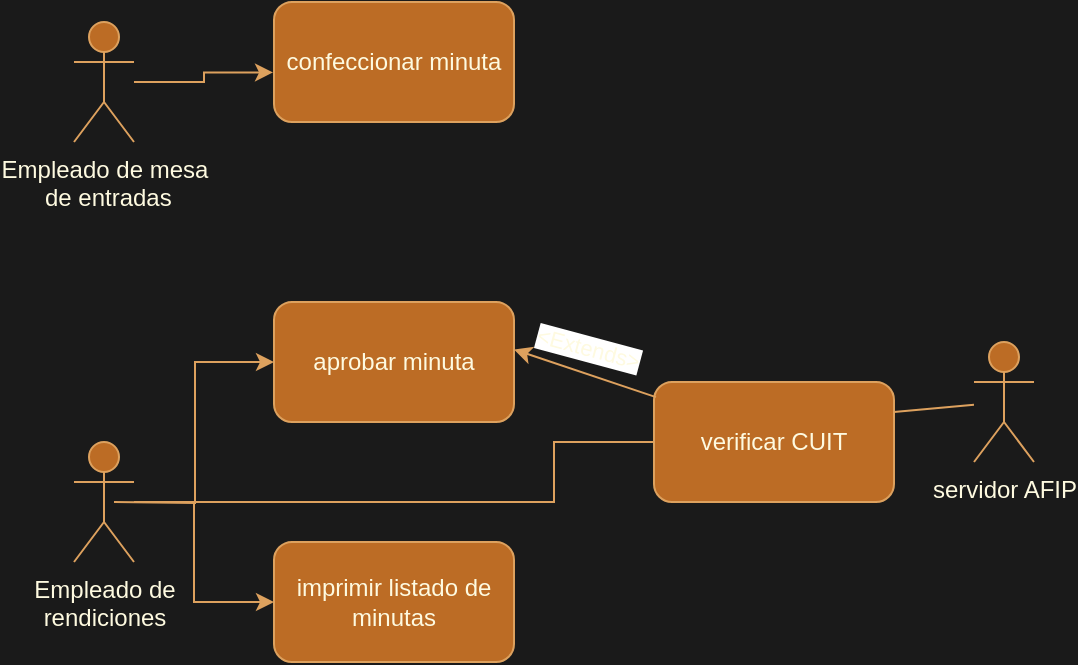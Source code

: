<mxfile version="22.0.4" type="device">
  <diagram name="Página-1" id="QTjBklRx3TVHTYZwXEr7">
    <mxGraphModel dx="569" dy="351" grid="1" gridSize="10" guides="1" tooltips="1" connect="1" arrows="1" fold="1" page="1" pageScale="1" pageWidth="827" pageHeight="1169" background="#1A1A1A" math="0" shadow="0">
      <root>
        <mxCell id="0" />
        <mxCell id="1" parent="0" />
        <mxCell id="9JBbTwRGRQHnodbVDRrB-1" value="Empleado de mesa&lt;br&gt;&amp;nbsp;de entradas" style="shape=umlActor;verticalLabelPosition=bottom;verticalAlign=top;html=1;outlineConnect=0;labelBackgroundColor=none;fillColor=#BC6C25;strokeColor=#DDA15E;fontColor=#FEFAE0;" vertex="1" parent="1">
          <mxGeometry x="100" y="80" width="30" height="60" as="geometry" />
        </mxCell>
        <mxCell id="9JBbTwRGRQHnodbVDRrB-40" style="edgeStyle=orthogonalEdgeStyle;rounded=0;orthogonalLoop=1;jettySize=auto;html=1;entryX=0;entryY=0.5;entryDx=0;entryDy=0;strokeColor=#DDA15E;fontColor=#FEFAE0;fillColor=#BC6C25;" edge="1" parent="1" target="9JBbTwRGRQHnodbVDRrB-34">
          <mxGeometry relative="1" as="geometry">
            <mxPoint x="120" y="320" as="sourcePoint" />
          </mxGeometry>
        </mxCell>
        <mxCell id="9JBbTwRGRQHnodbVDRrB-41" style="edgeStyle=orthogonalEdgeStyle;rounded=0;orthogonalLoop=1;jettySize=auto;html=1;entryX=0;entryY=0.5;entryDx=0;entryDy=0;strokeColor=#DDA15E;fontColor=#FEFAE0;fillColor=#BC6C25;" edge="1" parent="1" source="9JBbTwRGRQHnodbVDRrB-2" target="9JBbTwRGRQHnodbVDRrB-36">
          <mxGeometry relative="1" as="geometry">
            <Array as="points">
              <mxPoint x="160" y="320" />
              <mxPoint x="160" y="370" />
            </Array>
          </mxGeometry>
        </mxCell>
        <mxCell id="9JBbTwRGRQHnodbVDRrB-2" value="Empleado de &lt;br&gt;rendiciones" style="shape=umlActor;verticalLabelPosition=bottom;verticalAlign=top;html=1;outlineConnect=0;labelBackgroundColor=none;fillColor=#BC6C25;strokeColor=#DDA15E;fontColor=#FEFAE0;" vertex="1" parent="1">
          <mxGeometry x="100" y="290" width="30" height="60" as="geometry" />
        </mxCell>
        <mxCell id="9JBbTwRGRQHnodbVDRrB-3" value="servidor AFIP&lt;br&gt;" style="shape=umlActor;verticalLabelPosition=bottom;verticalAlign=top;html=1;outlineConnect=0;labelBackgroundColor=none;fillColor=#BC6C25;strokeColor=#DDA15E;fontColor=#FEFAE0;" vertex="1" parent="1">
          <mxGeometry x="550" y="240" width="30" height="60" as="geometry" />
        </mxCell>
        <mxCell id="9JBbTwRGRQHnodbVDRrB-30" value="" style="endArrow=none;html=1;rounded=0;exitX=1;exitY=0.25;exitDx=0;exitDy=0;labelBackgroundColor=none;strokeColor=#DDA15E;fontColor=default;" edge="1" parent="1" source="9JBbTwRGRQHnodbVDRrB-35" target="9JBbTwRGRQHnodbVDRrB-3">
          <mxGeometry width="50" height="50" relative="1" as="geometry">
            <mxPoint x="480" y="180" as="sourcePoint" />
            <mxPoint x="540" y="270" as="targetPoint" />
          </mxGeometry>
        </mxCell>
        <mxCell id="9JBbTwRGRQHnodbVDRrB-33" value="confeccionar minuta" style="rounded=1;whiteSpace=wrap;html=1;strokeColor=#DDA15E;fontColor=#FEFAE0;fillColor=#BC6C25;" vertex="1" parent="1">
          <mxGeometry x="200" y="70" width="120" height="60" as="geometry" />
        </mxCell>
        <mxCell id="9JBbTwRGRQHnodbVDRrB-34" value="aprobar minuta" style="rounded=1;whiteSpace=wrap;html=1;strokeColor=#DDA15E;fontColor=#FEFAE0;fillColor=#BC6C25;" vertex="1" parent="1">
          <mxGeometry x="200" y="220" width="120" height="60" as="geometry" />
        </mxCell>
        <mxCell id="9JBbTwRGRQHnodbVDRrB-35" value="verificar CUIT" style="rounded=1;whiteSpace=wrap;html=1;strokeColor=#DDA15E;fontColor=#FEFAE0;fillColor=#BC6C25;" vertex="1" parent="1">
          <mxGeometry x="390" y="260" width="120" height="60" as="geometry" />
        </mxCell>
        <mxCell id="9JBbTwRGRQHnodbVDRrB-36" value="imprimir listado de minutas" style="rounded=1;whiteSpace=wrap;html=1;strokeColor=#DDA15E;fontColor=#FEFAE0;fillColor=#BC6C25;" vertex="1" parent="1">
          <mxGeometry x="200" y="340" width="120" height="60" as="geometry" />
        </mxCell>
        <mxCell id="9JBbTwRGRQHnodbVDRrB-37" style="edgeStyle=orthogonalEdgeStyle;rounded=0;orthogonalLoop=1;jettySize=auto;html=1;entryX=-0.004;entryY=0.587;entryDx=0;entryDy=0;entryPerimeter=0;strokeColor=#DDA15E;fontColor=#FEFAE0;fillColor=#BC6C25;" edge="1" parent="1" source="9JBbTwRGRQHnodbVDRrB-1" target="9JBbTwRGRQHnodbVDRrB-33">
          <mxGeometry relative="1" as="geometry" />
        </mxCell>
        <mxCell id="9JBbTwRGRQHnodbVDRrB-43" value="" style="endArrow=none;html=1;rounded=0;strokeColor=#DDA15E;fontColor=#FEFAE0;fillColor=#BC6C25;entryX=0.004;entryY=0.5;entryDx=0;entryDy=0;entryPerimeter=0;" edge="1" parent="1" target="9JBbTwRGRQHnodbVDRrB-35">
          <mxGeometry width="50" height="50" relative="1" as="geometry">
            <mxPoint x="160" y="320" as="sourcePoint" />
            <mxPoint x="390" y="210" as="targetPoint" />
            <Array as="points">
              <mxPoint x="340" y="320" />
              <mxPoint x="340" y="290" />
            </Array>
          </mxGeometry>
        </mxCell>
        <mxCell id="9JBbTwRGRQHnodbVDRrB-44" value="" style="endArrow=classic;html=1;rounded=0;strokeColor=#DDA15E;fontColor=#FEFAE0;fillColor=#BC6C25;entryX=1;entryY=0.396;entryDx=0;entryDy=0;entryPerimeter=0;exitX=0.008;exitY=0.126;exitDx=0;exitDy=0;exitPerimeter=0;" edge="1" parent="1" source="9JBbTwRGRQHnodbVDRrB-35" target="9JBbTwRGRQHnodbVDRrB-34">
          <mxGeometry width="50" height="50" relative="1" as="geometry">
            <mxPoint x="340" y="260" as="sourcePoint" />
            <mxPoint x="390" y="210" as="targetPoint" />
          </mxGeometry>
        </mxCell>
        <mxCell id="9JBbTwRGRQHnodbVDRrB-45" value="&amp;lt;Extends&amp;gt;" style="edgeLabel;html=1;align=center;verticalAlign=middle;resizable=0;points=[];fontColor=#FEFAE0;rotation=15;" vertex="1" connectable="0" parent="9JBbTwRGRQHnodbVDRrB-44">
          <mxGeometry x="-0.127" y="-2" relative="1" as="geometry">
            <mxPoint x="-4" y="-13" as="offset" />
          </mxGeometry>
        </mxCell>
      </root>
    </mxGraphModel>
  </diagram>
</mxfile>
